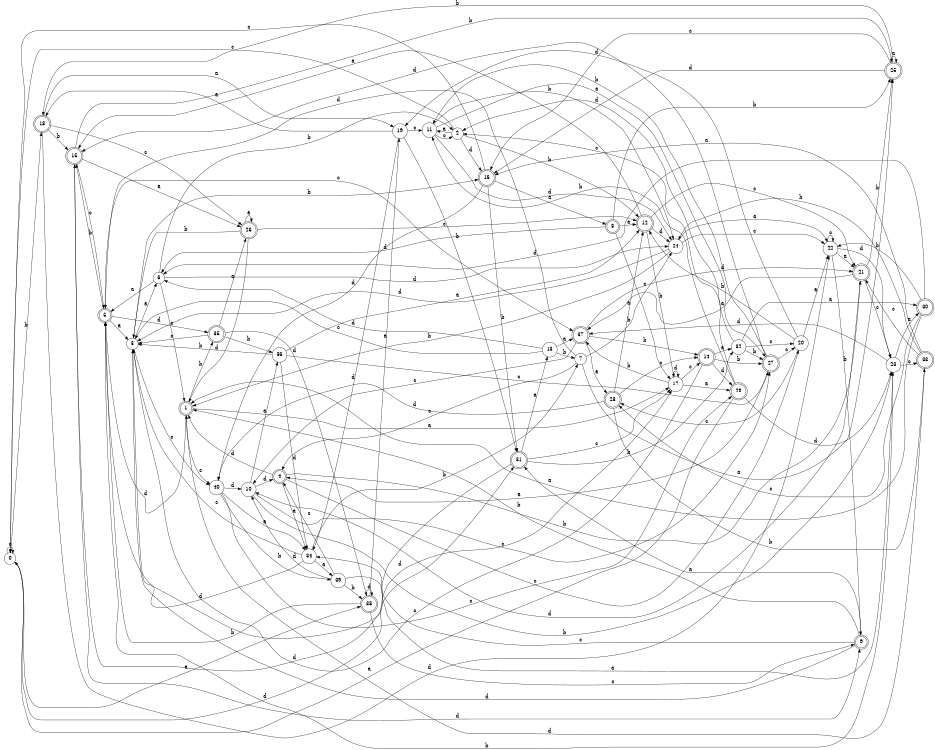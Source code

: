 digraph n33_2 {
__start0 [label="" shape="none"];

rankdir=LR;
size="8,5";

s0 [style="filled", color="black", fillcolor="white" shape="circle", label="0"];
s1 [style="rounded,filled", color="black", fillcolor="white" shape="doublecircle", label="1"];
s2 [style="filled", color="black", fillcolor="white" shape="circle", label="2"];
s3 [style="filled", color="black", fillcolor="white" shape="circle", label="3"];
s4 [style="rounded,filled", color="black", fillcolor="white" shape="doublecircle", label="4"];
s5 [style="rounded,filled", color="black", fillcolor="white" shape="doublecircle", label="5"];
s6 [style="filled", color="black", fillcolor="white" shape="circle", label="6"];
s7 [style="filled", color="black", fillcolor="white" shape="circle", label="7"];
s8 [style="rounded,filled", color="black", fillcolor="white" shape="doublecircle", label="8"];
s9 [style="rounded,filled", color="black", fillcolor="white" shape="doublecircle", label="9"];
s10 [style="filled", color="black", fillcolor="white" shape="circle", label="10"];
s11 [style="filled", color="black", fillcolor="white" shape="circle", label="11"];
s12 [style="rounded,filled", color="black", fillcolor="white" shape="doublecircle", label="12"];
s13 [style="filled", color="black", fillcolor="white" shape="circle", label="13"];
s14 [style="rounded,filled", color="black", fillcolor="white" shape="doublecircle", label="14"];
s15 [style="rounded,filled", color="black", fillcolor="white" shape="doublecircle", label="15"];
s16 [style="rounded,filled", color="black", fillcolor="white" shape="doublecircle", label="16"];
s17 [style="filled", color="black", fillcolor="white" shape="circle", label="17"];
s18 [style="rounded,filled", color="black", fillcolor="white" shape="doublecircle", label="18"];
s19 [style="filled", color="black", fillcolor="white" shape="circle", label="19"];
s20 [style="filled", color="black", fillcolor="white" shape="circle", label="20"];
s21 [style="rounded,filled", color="black", fillcolor="white" shape="doublecircle", label="21"];
s22 [style="filled", color="black", fillcolor="white" shape="circle", label="22"];
s23 [style="filled", color="black", fillcolor="white" shape="circle", label="23"];
s24 [style="filled", color="black", fillcolor="white" shape="circle", label="24"];
s25 [style="rounded,filled", color="black", fillcolor="white" shape="doublecircle", label="25"];
s26 [style="rounded,filled", color="black", fillcolor="white" shape="doublecircle", label="26"];
s27 [style="rounded,filled", color="black", fillcolor="white" shape="doublecircle", label="27"];
s28 [style="rounded,filled", color="black", fillcolor="white" shape="doublecircle", label="28"];
s29 [style="rounded,filled", color="black", fillcolor="white" shape="doublecircle", label="29"];
s30 [style="rounded,filled", color="black", fillcolor="white" shape="doublecircle", label="30"];
s31 [style="rounded,filled", color="black", fillcolor="white" shape="doublecircle", label="31"];
s32 [style="filled", color="black", fillcolor="white" shape="circle", label="32"];
s33 [style="rounded,filled", color="black", fillcolor="white" shape="doublecircle", label="33"];
s34 [style="filled", color="black", fillcolor="white" shape="circle", label="34"];
s35 [style="rounded,filled", color="black", fillcolor="white" shape="doublecircle", label="35"];
s36 [style="filled", color="black", fillcolor="white" shape="circle", label="36"];
s37 [style="rounded,filled", color="black", fillcolor="white" shape="doublecircle", label="37"];
s38 [style="rounded,filled", color="black", fillcolor="white" shape="doublecircle", label="38"];
s39 [style="filled", color="black", fillcolor="white" shape="circle", label="39"];
s40 [style="filled", color="black", fillcolor="white" shape="circle", label="40"];
s0 -> s38 [label="a"];
s0 -> s18 [label="b"];
s0 -> s0 [label="c"];
s0 -> s31 [label="d"];
s1 -> s17 [label="a"];
s1 -> s35 [label="b"];
s1 -> s40 [label="c"];
s1 -> s5 [label="d"];
s2 -> s11 [label="a"];
s2 -> s12 [label="b"];
s2 -> s0 [label="c"];
s2 -> s16 [label="d"];
s3 -> s6 [label="a"];
s3 -> s16 [label="b"];
s3 -> s40 [label="c"];
s3 -> s17 [label="d"];
s4 -> s34 [label="a"];
s4 -> s21 [label="b"];
s4 -> s20 [label="c"];
s4 -> s1 [label="d"];
s5 -> s3 [label="a"];
s5 -> s15 [label="b"];
s5 -> s37 [label="c"];
s5 -> s35 [label="d"];
s6 -> s5 [label="a"];
s6 -> s2 [label="b"];
s6 -> s1 [label="c"];
s6 -> s24 [label="d"];
s7 -> s25 [label="a"];
s7 -> s24 [label="b"];
s7 -> s4 [label="c"];
s7 -> s5 [label="d"];
s8 -> s12 [label="a"];
s8 -> s25 [label="b"];
s8 -> s17 [label="c"];
s8 -> s6 [label="d"];
s9 -> s31 [label="a"];
s9 -> s1 [label="b"];
s9 -> s34 [label="c"];
s9 -> s3 [label="d"];
s10 -> s36 [label="a"];
s10 -> s23 [label="b"];
s10 -> s27 [label="c"];
s10 -> s4 [label="d"];
s11 -> s27 [label="a"];
s11 -> s24 [label="b"];
s11 -> s2 [label="c"];
s11 -> s24 [label="d"];
s12 -> s15 [label="a"];
s12 -> s17 [label="b"];
s12 -> s21 [label="c"];
s12 -> s24 [label="d"];
s13 -> s37 [label="a"];
s13 -> s7 [label="b"];
s13 -> s3 [label="c"];
s13 -> s6 [label="d"];
s14 -> s32 [label="a"];
s14 -> s27 [label="b"];
s14 -> s3 [label="c"];
s14 -> s29 [label="d"];
s15 -> s26 [label="a"];
s15 -> s25 [label="b"];
s15 -> s5 [label="c"];
s15 -> s9 [label="d"];
s16 -> s8 [label="a"];
s16 -> s31 [label="b"];
s16 -> s0 [label="c"];
s16 -> s40 [label="d"];
s17 -> s29 [label="a"];
s17 -> s37 [label="b"];
s17 -> s14 [label="c"];
s17 -> s17 [label="d"];
s18 -> s19 [label="a"];
s18 -> s15 [label="b"];
s18 -> s26 [label="c"];
s18 -> s22 [label="d"];
s19 -> s18 [label="a"];
s19 -> s31 [label="b"];
s19 -> s11 [label="c"];
s19 -> s34 [label="d"];
s20 -> s22 [label="a"];
s20 -> s12 [label="b"];
s20 -> s28 [label="c"];
s20 -> s19 [label="d"];
s21 -> s37 [label="a"];
s21 -> s25 [label="b"];
s21 -> s23 [label="c"];
s21 -> s10 [label="d"];
s22 -> s21 [label="a"];
s22 -> s9 [label="b"];
s22 -> s22 [label="c"];
s22 -> s23 [label="d"];
s23 -> s30 [label="a"];
s23 -> s5 [label="b"];
s23 -> s33 [label="c"];
s23 -> s37 [label="d"];
s24 -> s22 [label="a"];
s24 -> s1 [label="b"];
s24 -> s22 [label="c"];
s24 -> s3 [label="d"];
s25 -> s25 [label="a"];
s25 -> s18 [label="b"];
s25 -> s16 [label="c"];
s25 -> s16 [label="d"];
s26 -> s26 [label="a"];
s26 -> s3 [label="b"];
s26 -> s12 [label="c"];
s26 -> s1 [label="d"];
s27 -> s4 [label="a"];
s27 -> s11 [label="b"];
s27 -> s20 [label="c"];
s27 -> s15 [label="d"];
s28 -> s12 [label="a"];
s28 -> s33 [label="b"];
s28 -> s14 [label="c"];
s28 -> s40 [label="d"];
s29 -> s0 [label="a"];
s29 -> s11 [label="b"];
s29 -> s2 [label="c"];
s29 -> s23 [label="d"];
s30 -> s1 [label="a"];
s30 -> s22 [label="b"];
s30 -> s28 [label="c"];
s30 -> s6 [label="d"];
s31 -> s13 [label="a"];
s31 -> s32 [label="b"];
s31 -> s17 [label="c"];
s31 -> s15 [label="d"];
s32 -> s30 [label="a"];
s32 -> s27 [label="b"];
s32 -> s20 [label="c"];
s32 -> s2 [label="d"];
s33 -> s16 [label="a"];
s33 -> s24 [label="b"];
s33 -> s21 [label="c"];
s33 -> s1 [label="d"];
s34 -> s39 [label="a"];
s34 -> s7 [label="b"];
s34 -> s3 [label="c"];
s34 -> s5 [label="d"];
s35 -> s26 [label="a"];
s35 -> s36 [label="b"];
s35 -> s3 [label="c"];
s35 -> s38 [label="d"];
s36 -> s12 [label="a"];
s36 -> s3 [label="b"];
s36 -> s27 [label="c"];
s36 -> s34 [label="d"];
s37 -> s28 [label="a"];
s37 -> s14 [label="b"];
s37 -> s10 [label="c"];
s37 -> s21 [label="d"];
s38 -> s19 [label="a"];
s38 -> s5 [label="b"];
s38 -> s9 [label="c"];
s38 -> s38 [label="d"];
s39 -> s23 [label="a"];
s39 -> s38 [label="b"];
s39 -> s4 [label="c"];
s39 -> s10 [label="d"];
s40 -> s34 [label="a"];
s40 -> s39 [label="b"];
s40 -> s29 [label="c"];
s40 -> s10 [label="d"];

}